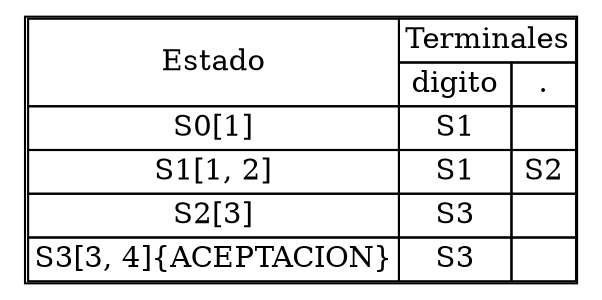 digraph G{
a[shape=none label=<
<TABLE cellspacing="0">
<TR>
                <TD rowspan="2">Estado</TD>
                <TD colspan="2">Terminales</TD>
            </TR>
<TR>
<TD>digito</TD>
<TD>.</TD>
</TR>
<TR>
<TD>S0[1]</TD>
<TD>S1</TD>
<TD></TD>
</TR><TR>
<TD>S1[1, 2]</TD>
<TD>S1</TD>
<TD>S2</TD>
</TR><TR>
<TD>S2[3]</TD>
<TD>S3</TD>
<TD></TD>
</TR><TR>
<TD>S3[3, 4]{ACEPTACION}</TD>
<TD>S3</TD>
<TD></TD>
</TR></TABLE>
>];
}
